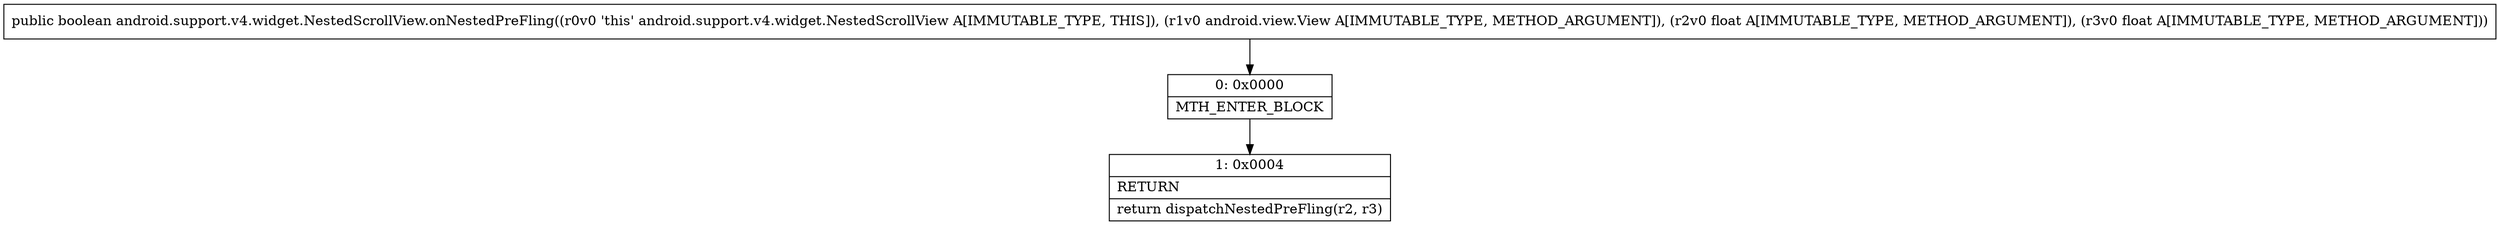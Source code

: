 digraph "CFG forandroid.support.v4.widget.NestedScrollView.onNestedPreFling(Landroid\/view\/View;FF)Z" {
Node_0 [shape=record,label="{0\:\ 0x0000|MTH_ENTER_BLOCK\l}"];
Node_1 [shape=record,label="{1\:\ 0x0004|RETURN\l|return dispatchNestedPreFling(r2, r3)\l}"];
MethodNode[shape=record,label="{public boolean android.support.v4.widget.NestedScrollView.onNestedPreFling((r0v0 'this' android.support.v4.widget.NestedScrollView A[IMMUTABLE_TYPE, THIS]), (r1v0 android.view.View A[IMMUTABLE_TYPE, METHOD_ARGUMENT]), (r2v0 float A[IMMUTABLE_TYPE, METHOD_ARGUMENT]), (r3v0 float A[IMMUTABLE_TYPE, METHOD_ARGUMENT])) }"];
MethodNode -> Node_0;
Node_0 -> Node_1;
}

